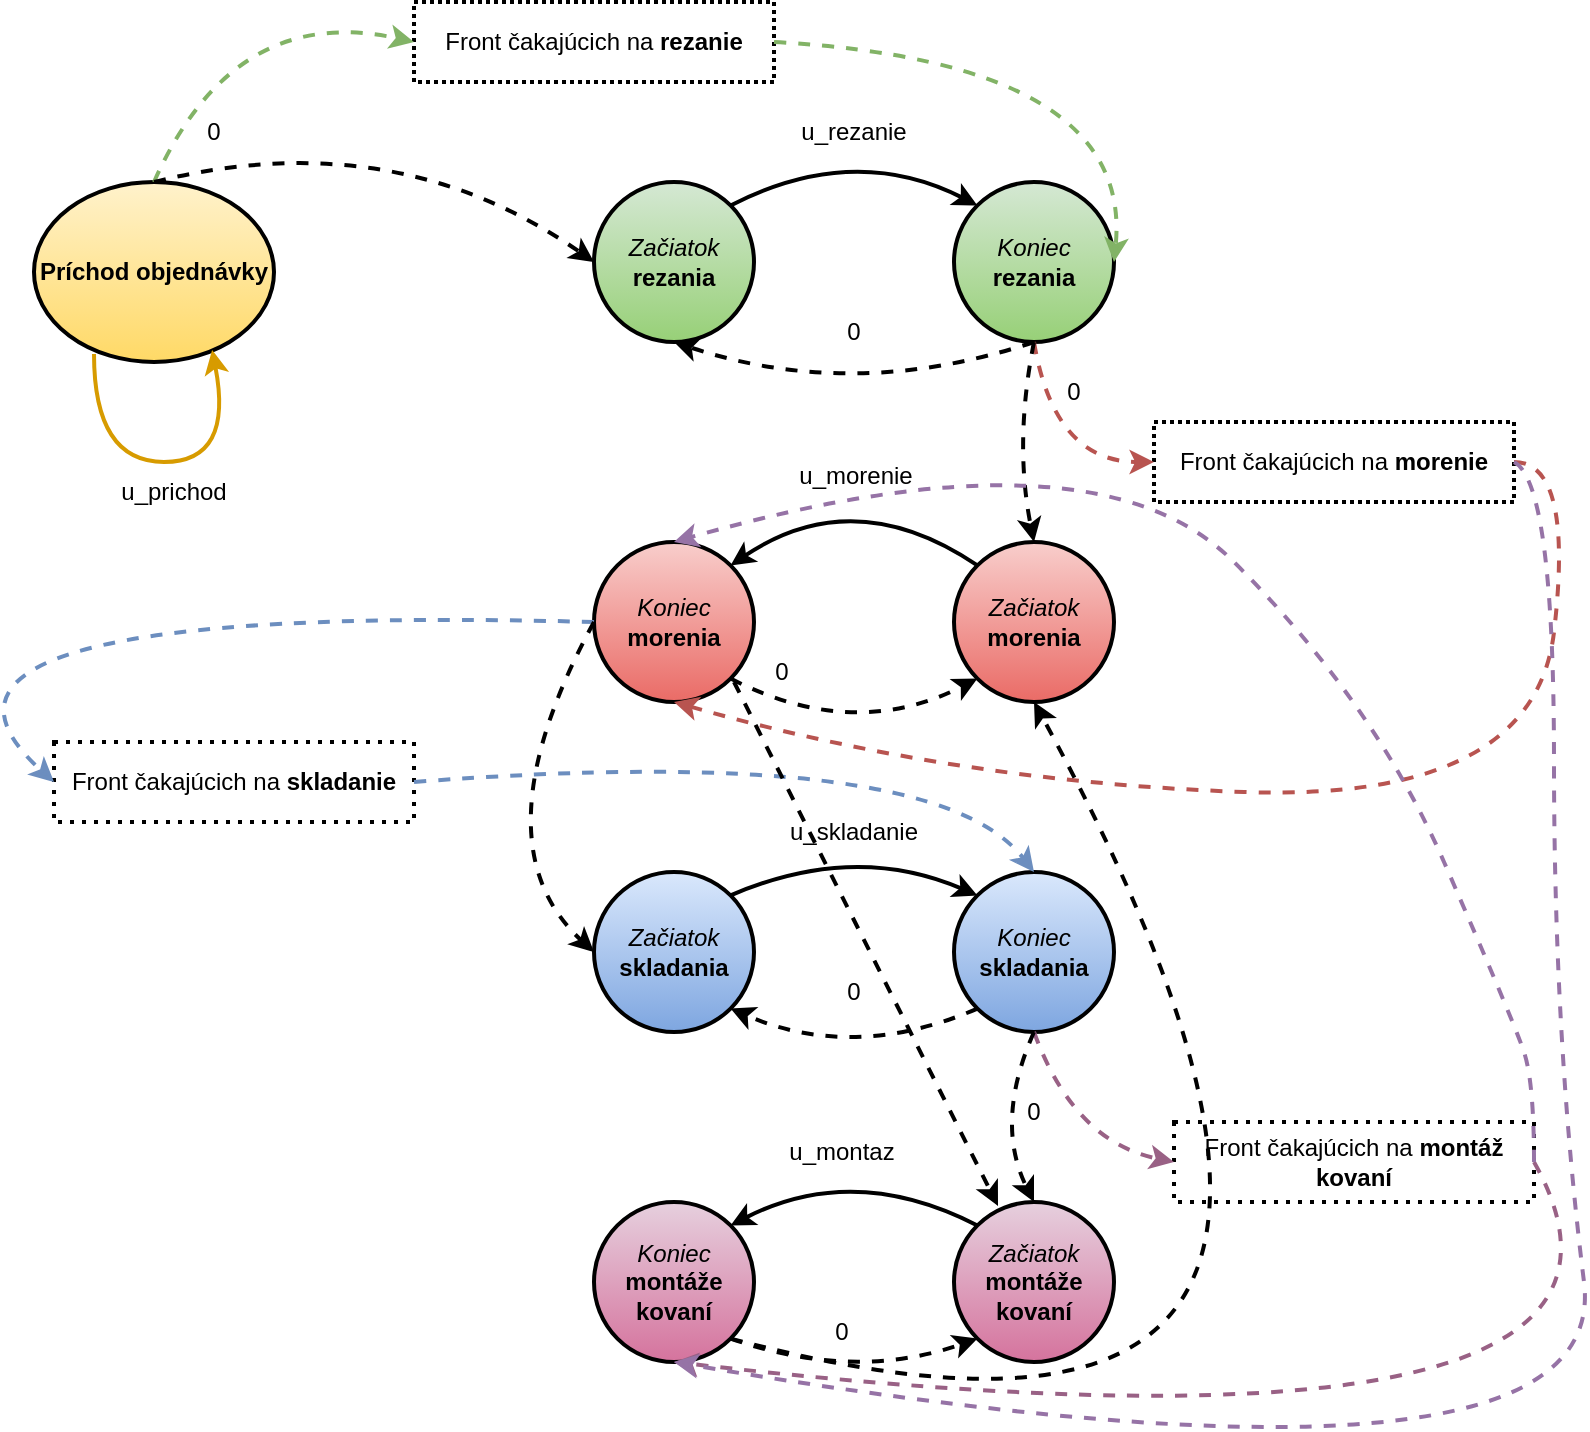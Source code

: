 <mxfile version="26.1.2">
  <diagram name="Page-1" id="Jy-6eYrlk-kULxUpwNIJ">
    <mxGraphModel dx="1010" dy="675" grid="1" gridSize="10" guides="1" tooltips="1" connect="1" arrows="1" fold="1" page="1" pageScale="1" pageWidth="827" pageHeight="1169" math="0" shadow="0">
      <root>
        <mxCell id="0" />
        <mxCell id="1" parent="0" />
        <mxCell id="ExP0yfeotrht90dCuRNz-1" value="&lt;b&gt;Príchod objednávky&lt;/b&gt;" style="ellipse;whiteSpace=wrap;html=1;fillColor=#fff2cc;gradientColor=#ffd966;strokeColor=#000000;strokeWidth=2;" parent="1" vertex="1">
          <mxGeometry x="40" y="160" width="120" height="90" as="geometry" />
        </mxCell>
        <mxCell id="ExP0yfeotrht90dCuRNz-2" value="" style="curved=1;endArrow=classic;html=1;rounded=0;entryX=0.742;entryY=0.933;entryDx=0;entryDy=0;entryPerimeter=0;exitX=0.25;exitY=0.956;exitDx=0;exitDy=0;exitPerimeter=0;strokeWidth=2;fillColor=#ffcd28;gradientColor=#ffa500;strokeColor=#d79b00;" parent="1" source="ExP0yfeotrht90dCuRNz-1" target="ExP0yfeotrht90dCuRNz-1" edge="1">
          <mxGeometry width="50" height="50" relative="1" as="geometry">
            <mxPoint x="390" y="370" as="sourcePoint" />
            <mxPoint x="440" y="320" as="targetPoint" />
            <Array as="points">
              <mxPoint x="70" y="300" />
              <mxPoint x="140" y="300" />
            </Array>
          </mxGeometry>
        </mxCell>
        <mxCell id="ExP0yfeotrht90dCuRNz-3" value="u_prichod" style="text;html=1;align=center;verticalAlign=middle;whiteSpace=wrap;rounded=0;strokeWidth=1;" parent="1" vertex="1">
          <mxGeometry x="80" y="300" width="60" height="30" as="geometry" />
        </mxCell>
        <mxCell id="ExP0yfeotrht90dCuRNz-4" value="Front čakajúcich na &lt;b&gt;rezanie&lt;/b&gt;" style="rounded=0;whiteSpace=wrap;html=1;strokeWidth=2;dashed=1;dashPattern=1 1;" parent="1" vertex="1">
          <mxGeometry x="230" y="70" width="180" height="40" as="geometry" />
        </mxCell>
        <mxCell id="ExP0yfeotrht90dCuRNz-5" value="&lt;i&gt;Začiatok&lt;/i&gt; &lt;b&gt;rezania&lt;/b&gt;" style="ellipse;whiteSpace=wrap;html=1;aspect=fixed;strokeWidth=2;fillColor=#d5e8d4;gradientColor=#97d077;strokeColor=#000000;" parent="1" vertex="1">
          <mxGeometry x="320" y="160" width="80" height="80" as="geometry" />
        </mxCell>
        <mxCell id="ExP0yfeotrht90dCuRNz-8" value="&lt;i&gt;Koniec&lt;/i&gt; &lt;b&gt;rezania&lt;/b&gt;" style="ellipse;whiteSpace=wrap;html=1;aspect=fixed;strokeWidth=2;fillColor=#d5e8d4;gradientColor=#97d077;strokeColor=#000000;" parent="1" vertex="1">
          <mxGeometry x="500" y="160" width="80" height="80" as="geometry" />
        </mxCell>
        <mxCell id="ExP0yfeotrht90dCuRNz-9" value="0" style="text;html=1;align=center;verticalAlign=middle;whiteSpace=wrap;rounded=0;" parent="1" vertex="1">
          <mxGeometry x="100" y="120" width="60" height="30" as="geometry" />
        </mxCell>
        <mxCell id="ExP0yfeotrht90dCuRNz-12" value="u_rezanie" style="text;html=1;align=center;verticalAlign=middle;whiteSpace=wrap;rounded=0;" parent="1" vertex="1">
          <mxGeometry x="420" y="120" width="60" height="30" as="geometry" />
        </mxCell>
        <mxCell id="ExP0yfeotrht90dCuRNz-14" value="Front čakajúcich na &lt;b&gt;morenie&lt;/b&gt;" style="rounded=0;whiteSpace=wrap;html=1;strokeWidth=2;dashed=1;dashPattern=1 1;" parent="1" vertex="1">
          <mxGeometry x="600" y="280" width="180" height="40" as="geometry" />
        </mxCell>
        <mxCell id="ExP0yfeotrht90dCuRNz-15" value="Front čakajúcich na &lt;b&gt;skladanie&lt;/b&gt;" style="rounded=0;whiteSpace=wrap;html=1;dashed=1;dashPattern=1 2;strokeWidth=2;" parent="1" vertex="1">
          <mxGeometry x="50" y="440" width="180" height="40" as="geometry" />
        </mxCell>
        <mxCell id="ExP0yfeotrht90dCuRNz-16" value="Front čakajúcich na &lt;b&gt;montáž&lt;/b&gt; &lt;b&gt;kovaní&lt;/b&gt;" style="rounded=0;whiteSpace=wrap;html=1;strokeWidth=2;dashed=1;dashPattern=1 2;" parent="1" vertex="1">
          <mxGeometry x="610" y="630" width="180" height="40" as="geometry" />
        </mxCell>
        <mxCell id="ExP0yfeotrht90dCuRNz-17" value="&lt;i&gt;Začiatok&lt;/i&gt; &lt;b&gt;morenia&lt;/b&gt;" style="ellipse;whiteSpace=wrap;html=1;aspect=fixed;strokeWidth=2;fillColor=#f8cecc;gradientColor=#ea6b66;strokeColor=#000000;" parent="1" vertex="1">
          <mxGeometry x="500" y="340" width="80" height="80" as="geometry" />
        </mxCell>
        <mxCell id="ExP0yfeotrht90dCuRNz-18" value="&lt;i&gt;Koniec&lt;/i&gt; &lt;b&gt;morenia&lt;/b&gt;" style="ellipse;whiteSpace=wrap;html=1;aspect=fixed;strokeWidth=2;fillColor=#f8cecc;gradientColor=#ea6b66;strokeColor=#000000;" parent="1" vertex="1">
          <mxGeometry x="320" y="340" width="80" height="80" as="geometry" />
        </mxCell>
        <mxCell id="ExP0yfeotrht90dCuRNz-19" value="&lt;i&gt;Začiatok&lt;/i&gt; &lt;b&gt;skladania&lt;/b&gt;" style="ellipse;whiteSpace=wrap;html=1;aspect=fixed;fillColor=#dae8fc;gradientColor=#7ea6e0;strokeColor=#000000;strokeWidth=2;" parent="1" vertex="1">
          <mxGeometry x="320" y="505" width="80" height="80" as="geometry" />
        </mxCell>
        <mxCell id="ExP0yfeotrht90dCuRNz-20" value="&lt;i&gt;Koniec&lt;/i&gt; &lt;b&gt;skladania&lt;/b&gt;" style="ellipse;whiteSpace=wrap;html=1;aspect=fixed;fillColor=#dae8fc;gradientColor=#7ea6e0;strokeColor=#000000;strokeWidth=2;" parent="1" vertex="1">
          <mxGeometry x="500" y="505" width="80" height="80" as="geometry" />
        </mxCell>
        <mxCell id="ExP0yfeotrht90dCuRNz-21" value="&lt;i&gt;Začiatok&lt;/i&gt; &lt;b&gt;montáže&lt;/b&gt; &lt;b&gt;kovaní&lt;/b&gt;" style="ellipse;whiteSpace=wrap;html=1;aspect=fixed;strokeWidth=2;fillColor=#e6d0de;gradientColor=#d5739d;strokeColor=light-dark(#000000, #b181a0);" parent="1" vertex="1">
          <mxGeometry x="500" y="670" width="80" height="80" as="geometry" />
        </mxCell>
        <mxCell id="ExP0yfeotrht90dCuRNz-22" value="&lt;i&gt;Koniec&lt;/i&gt; &lt;b&gt;montáže&lt;/b&gt; &lt;b&gt;kovaní&lt;/b&gt;" style="ellipse;whiteSpace=wrap;html=1;aspect=fixed;strokeWidth=2;fillColor=#e6d0de;gradientColor=#d5739d;strokeColor=light-dark(#000000, #b181a0);" parent="1" vertex="1">
          <mxGeometry x="320" y="670" width="80" height="80" as="geometry" />
        </mxCell>
        <mxCell id="ExP0yfeotrht90dCuRNz-25" value="0" style="text;html=1;align=center;verticalAlign=middle;whiteSpace=wrap;rounded=0;" parent="1" vertex="1">
          <mxGeometry x="420" y="220" width="60" height="30" as="geometry" />
        </mxCell>
        <mxCell id="ExP0yfeotrht90dCuRNz-29" value="" style="endArrow=classic;html=1;rounded=0;entryX=0;entryY=0.5;entryDx=0;entryDy=0;curved=1;dashed=1;strokeWidth=2;fillColor=#f8cecc;gradientColor=#ea6b66;strokeColor=#b85450;" parent="1" target="ExP0yfeotrht90dCuRNz-14" edge="1">
          <mxGeometry width="50" height="50" relative="1" as="geometry">
            <mxPoint x="540" y="240" as="sourcePoint" />
            <mxPoint x="520" y="320" as="targetPoint" />
            <Array as="points">
              <mxPoint x="550" y="300" />
            </Array>
          </mxGeometry>
        </mxCell>
        <mxCell id="ExP0yfeotrht90dCuRNz-30" value="" style="endArrow=classic;html=1;rounded=0;exitX=0.5;exitY=0;exitDx=0;exitDy=0;entryX=0;entryY=0.5;entryDx=0;entryDy=0;strokeWidth=2;fillColor=#d5e8d4;gradientColor=#97d077;strokeColor=#82b366;curved=1;dashed=1;" parent="1" source="ExP0yfeotrht90dCuRNz-1" target="ExP0yfeotrht90dCuRNz-4" edge="1">
          <mxGeometry width="50" height="50" relative="1" as="geometry">
            <mxPoint x="470" y="370" as="sourcePoint" />
            <mxPoint x="520" y="320" as="targetPoint" />
            <Array as="points">
              <mxPoint x="140" y="70" />
            </Array>
          </mxGeometry>
        </mxCell>
        <mxCell id="ExP0yfeotrht90dCuRNz-31" value="" style="endArrow=classic;html=1;rounded=0;exitX=1;exitY=0.5;exitDx=0;exitDy=0;entryX=1;entryY=0.5;entryDx=0;entryDy=0;curved=1;strokeWidth=2;fillColor=#d5e8d4;gradientColor=#97d077;strokeColor=#82b366;dashed=1;" parent="1" source="ExP0yfeotrht90dCuRNz-4" target="ExP0yfeotrht90dCuRNz-8" edge="1">
          <mxGeometry width="50" height="50" relative="1" as="geometry">
            <mxPoint x="470" y="370" as="sourcePoint" />
            <mxPoint x="520" y="320" as="targetPoint" />
            <Array as="points">
              <mxPoint x="590" y="100" />
            </Array>
          </mxGeometry>
        </mxCell>
        <mxCell id="ExP0yfeotrht90dCuRNz-32" value="" style="endArrow=classic;html=1;rounded=0;exitX=0.5;exitY=0;exitDx=0;exitDy=0;entryX=0;entryY=0.5;entryDx=0;entryDy=0;strokeWidth=2;dashed=1;curved=1;" parent="1" source="ExP0yfeotrht90dCuRNz-1" target="ExP0yfeotrht90dCuRNz-5" edge="1">
          <mxGeometry width="50" height="50" relative="1" as="geometry">
            <mxPoint x="480" y="380" as="sourcePoint" />
            <mxPoint x="530" y="330" as="targetPoint" />
            <Array as="points">
              <mxPoint x="220" y="130" />
            </Array>
          </mxGeometry>
        </mxCell>
        <mxCell id="ExP0yfeotrht90dCuRNz-34" value="" style="endArrow=classic;html=1;rounded=0;exitX=1;exitY=0;exitDx=0;exitDy=0;entryX=0;entryY=0;entryDx=0;entryDy=0;strokeWidth=2;curved=1;" parent="1" source="ExP0yfeotrht90dCuRNz-5" target="ExP0yfeotrht90dCuRNz-8" edge="1">
          <mxGeometry width="50" height="50" relative="1" as="geometry">
            <mxPoint x="480" y="380" as="sourcePoint" />
            <mxPoint x="530" y="330" as="targetPoint" />
            <Array as="points">
              <mxPoint x="450" y="140" />
            </Array>
          </mxGeometry>
        </mxCell>
        <mxCell id="ExP0yfeotrht90dCuRNz-35" value="" style="endArrow=classic;html=1;rounded=0;entryX=0.5;entryY=1;entryDx=0;entryDy=0;exitX=0.5;exitY=1;exitDx=0;exitDy=0;strokeWidth=2;dashed=1;curved=1;" parent="1" source="ExP0yfeotrht90dCuRNz-8" target="ExP0yfeotrht90dCuRNz-5" edge="1">
          <mxGeometry width="50" height="50" relative="1" as="geometry">
            <mxPoint x="480" y="380" as="sourcePoint" />
            <mxPoint x="530" y="330" as="targetPoint" />
            <Array as="points">
              <mxPoint x="450" y="270" />
            </Array>
          </mxGeometry>
        </mxCell>
        <mxCell id="ExP0yfeotrht90dCuRNz-36" value="0" style="text;html=1;align=center;verticalAlign=middle;whiteSpace=wrap;rounded=0;" parent="1" vertex="1">
          <mxGeometry x="530" y="250" width="60" height="30" as="geometry" />
        </mxCell>
        <mxCell id="ExP0yfeotrht90dCuRNz-37" value="" style="endArrow=classic;html=1;rounded=0;entryX=0.5;entryY=0;entryDx=0;entryDy=0;exitX=0.5;exitY=1;exitDx=0;exitDy=0;strokeWidth=2;dashed=1;curved=1;" parent="1" source="ExP0yfeotrht90dCuRNz-8" target="ExP0yfeotrht90dCuRNz-17" edge="1">
          <mxGeometry width="50" height="50" relative="1" as="geometry">
            <mxPoint x="480" y="380" as="sourcePoint" />
            <mxPoint x="530" y="330" as="targetPoint" />
            <Array as="points">
              <mxPoint x="530" y="290" />
            </Array>
          </mxGeometry>
        </mxCell>
        <mxCell id="ExP0yfeotrht90dCuRNz-39" value="" style="endArrow=classic;html=1;rounded=0;entryX=1;entryY=0;entryDx=0;entryDy=0;exitX=0;exitY=0;exitDx=0;exitDy=0;curved=1;strokeWidth=2;" parent="1" source="ExP0yfeotrht90dCuRNz-17" target="ExP0yfeotrht90dCuRNz-18" edge="1">
          <mxGeometry width="50" height="50" relative="1" as="geometry">
            <mxPoint x="480" y="380" as="sourcePoint" />
            <mxPoint x="530" y="330" as="targetPoint" />
            <Array as="points">
              <mxPoint x="450" y="310" />
            </Array>
          </mxGeometry>
        </mxCell>
        <mxCell id="ExP0yfeotrht90dCuRNz-40" value="u_morenie" style="text;html=1;align=center;verticalAlign=middle;whiteSpace=wrap;rounded=0;" parent="1" vertex="1">
          <mxGeometry x="421" y="292" width="60" height="30" as="geometry" />
        </mxCell>
        <mxCell id="ExP0yfeotrht90dCuRNz-43" value="" style="endArrow=classic;html=1;rounded=0;exitX=1;exitY=0.5;exitDx=0;exitDy=0;entryX=0.5;entryY=1;entryDx=0;entryDy=0;strokeWidth=2;fillColor=#f8cecc;gradientColor=#ea6b66;strokeColor=#b85450;curved=1;dashed=1;" parent="1" source="ExP0yfeotrht90dCuRNz-14" target="ExP0yfeotrht90dCuRNz-18" edge="1">
          <mxGeometry width="50" height="50" relative="1" as="geometry">
            <mxPoint x="780" y="290" as="sourcePoint" />
            <mxPoint x="360" y="410" as="targetPoint" />
            <Array as="points">
              <mxPoint x="810" y="300" />
              <mxPoint x="790" y="470" />
              <mxPoint x="500" y="460" />
            </Array>
          </mxGeometry>
        </mxCell>
        <mxCell id="ExP0yfeotrht90dCuRNz-44" value="" style="endArrow=classic;html=1;rounded=0;exitX=1;exitY=1;exitDx=0;exitDy=0;entryX=0;entryY=1;entryDx=0;entryDy=0;curved=1;dashed=1;strokeWidth=2;" parent="1" source="ExP0yfeotrht90dCuRNz-18" target="ExP0yfeotrht90dCuRNz-17" edge="1">
          <mxGeometry width="50" height="50" relative="1" as="geometry">
            <mxPoint x="480" y="380" as="sourcePoint" />
            <mxPoint x="530" y="330" as="targetPoint" />
            <Array as="points">
              <mxPoint x="450" y="440" />
            </Array>
          </mxGeometry>
        </mxCell>
        <mxCell id="ExP0yfeotrht90dCuRNz-45" value="0" style="text;html=1;align=center;verticalAlign=middle;whiteSpace=wrap;rounded=0;" parent="1" vertex="1">
          <mxGeometry x="384" y="390" width="60" height="30" as="geometry" />
        </mxCell>
        <mxCell id="ExP0yfeotrht90dCuRNz-46" value="" style="endArrow=classic;html=1;rounded=0;exitX=1;exitY=0;exitDx=0;exitDy=0;entryX=0;entryY=0;entryDx=0;entryDy=0;strokeWidth=2;curved=1;" parent="1" source="ExP0yfeotrht90dCuRNz-19" target="ExP0yfeotrht90dCuRNz-20" edge="1">
          <mxGeometry width="50" height="50" relative="1" as="geometry">
            <mxPoint x="370" y="380" as="sourcePoint" />
            <mxPoint x="420" y="330" as="targetPoint" />
            <Array as="points">
              <mxPoint x="450" y="490" />
            </Array>
          </mxGeometry>
        </mxCell>
        <mxCell id="ExP0yfeotrht90dCuRNz-47" value="" style="endArrow=classic;html=1;rounded=0;entryX=1;entryY=1;entryDx=0;entryDy=0;exitX=0;exitY=1;exitDx=0;exitDy=0;strokeWidth=2;curved=1;dashed=1;" parent="1" source="ExP0yfeotrht90dCuRNz-20" target="ExP0yfeotrht90dCuRNz-19" edge="1">
          <mxGeometry width="50" height="50" relative="1" as="geometry">
            <mxPoint x="370" y="380" as="sourcePoint" />
            <mxPoint x="420" y="330" as="targetPoint" />
            <Array as="points">
              <mxPoint x="450" y="600" />
            </Array>
          </mxGeometry>
        </mxCell>
        <mxCell id="ExP0yfeotrht90dCuRNz-48" value="u_skladanie" style="text;html=1;align=center;verticalAlign=middle;whiteSpace=wrap;rounded=0;" parent="1" vertex="1">
          <mxGeometry x="420" y="470" width="60" height="30" as="geometry" />
        </mxCell>
        <mxCell id="ExP0yfeotrht90dCuRNz-49" value="0" style="text;html=1;align=center;verticalAlign=middle;whiteSpace=wrap;rounded=0;" parent="1" vertex="1">
          <mxGeometry x="420" y="550" width="60" height="30" as="geometry" />
        </mxCell>
        <mxCell id="ExP0yfeotrht90dCuRNz-50" value="" style="endArrow=classic;html=1;rounded=0;exitX=0;exitY=0.5;exitDx=0;exitDy=0;entryX=0;entryY=0.5;entryDx=0;entryDy=0;curved=1;dashed=1;strokeWidth=2;fillColor=#dae8fc;gradientColor=#7ea6e0;strokeColor=#6c8ebf;" parent="1" source="ExP0yfeotrht90dCuRNz-18" target="ExP0yfeotrht90dCuRNz-15" edge="1">
          <mxGeometry width="50" height="50" relative="1" as="geometry">
            <mxPoint x="370" y="380" as="sourcePoint" />
            <mxPoint x="420" y="330" as="targetPoint" />
            <Array as="points">
              <mxPoint x="-50" y="370" />
            </Array>
          </mxGeometry>
        </mxCell>
        <mxCell id="ExP0yfeotrht90dCuRNz-51" value="" style="endArrow=classic;html=1;rounded=0;exitX=1;exitY=0.5;exitDx=0;exitDy=0;entryX=0.5;entryY=0;entryDx=0;entryDy=0;curved=1;dashed=1;strokeWidth=2;fillColor=#dae8fc;gradientColor=#7ea6e0;strokeColor=#6c8ebf;" parent="1" source="ExP0yfeotrht90dCuRNz-15" target="ExP0yfeotrht90dCuRNz-20" edge="1">
          <mxGeometry width="50" height="50" relative="1" as="geometry">
            <mxPoint x="370" y="380" as="sourcePoint" />
            <mxPoint x="420" y="330" as="targetPoint" />
            <Array as="points">
              <mxPoint x="490" y="440" />
            </Array>
          </mxGeometry>
        </mxCell>
        <mxCell id="ExP0yfeotrht90dCuRNz-52" value="" style="endArrow=classic;html=1;rounded=0;exitX=0;exitY=0.5;exitDx=0;exitDy=0;entryX=0;entryY=0.5;entryDx=0;entryDy=0;strokeWidth=2;curved=1;dashed=1;" parent="1" source="ExP0yfeotrht90dCuRNz-18" target="ExP0yfeotrht90dCuRNz-19" edge="1">
          <mxGeometry width="50" height="50" relative="1" as="geometry">
            <mxPoint x="370" y="500" as="sourcePoint" />
            <mxPoint x="420" y="450" as="targetPoint" />
            <Array as="points">
              <mxPoint x="260" y="490" />
            </Array>
          </mxGeometry>
        </mxCell>
        <mxCell id="ExP0yfeotrht90dCuRNz-53" value="" style="endArrow=classic;html=1;rounded=0;exitX=0.5;exitY=1;exitDx=0;exitDy=0;entryX=0;entryY=0.5;entryDx=0;entryDy=0;dashed=1;strokeWidth=2;fillColor=#e6d0de;gradientColor=#d5739d;strokeColor=#996185;curved=1;" parent="1" source="ExP0yfeotrht90dCuRNz-20" target="ExP0yfeotrht90dCuRNz-16" edge="1">
          <mxGeometry width="50" height="50" relative="1" as="geometry">
            <mxPoint x="370" y="540" as="sourcePoint" />
            <mxPoint x="420" y="490" as="targetPoint" />
            <Array as="points">
              <mxPoint x="560" y="640" />
            </Array>
          </mxGeometry>
        </mxCell>
        <mxCell id="ExP0yfeotrht90dCuRNz-54" value="" style="endArrow=classic;html=1;rounded=0;exitX=0.5;exitY=1;exitDx=0;exitDy=0;entryX=0.5;entryY=0;entryDx=0;entryDy=0;strokeWidth=2;curved=1;dashed=1;" parent="1" source="ExP0yfeotrht90dCuRNz-20" target="ExP0yfeotrht90dCuRNz-21" edge="1">
          <mxGeometry width="50" height="50" relative="1" as="geometry">
            <mxPoint x="370" y="490" as="sourcePoint" />
            <mxPoint x="420" y="440" as="targetPoint" />
            <Array as="points">
              <mxPoint x="520" y="630" />
            </Array>
          </mxGeometry>
        </mxCell>
        <mxCell id="ExP0yfeotrht90dCuRNz-55" value="0" style="text;html=1;align=center;verticalAlign=middle;whiteSpace=wrap;rounded=0;" parent="1" vertex="1">
          <mxGeometry x="510" y="610" width="60" height="30" as="geometry" />
        </mxCell>
        <mxCell id="ExP0yfeotrht90dCuRNz-56" value="" style="endArrow=classic;html=1;rounded=0;exitX=0;exitY=0;exitDx=0;exitDy=0;entryX=1;entryY=0;entryDx=0;entryDy=0;strokeWidth=2;curved=1;" parent="1" source="ExP0yfeotrht90dCuRNz-21" target="ExP0yfeotrht90dCuRNz-22" edge="1">
          <mxGeometry width="50" height="50" relative="1" as="geometry">
            <mxPoint x="370" y="690" as="sourcePoint" />
            <mxPoint x="420" y="640" as="targetPoint" />
            <Array as="points">
              <mxPoint x="450" y="650" />
            </Array>
          </mxGeometry>
        </mxCell>
        <mxCell id="ExP0yfeotrht90dCuRNz-57" value="u_montaz" style="text;html=1;align=center;verticalAlign=middle;whiteSpace=wrap;rounded=0;" parent="1" vertex="1">
          <mxGeometry x="414" y="630" width="60" height="30" as="geometry" />
        </mxCell>
        <mxCell id="ExP0yfeotrht90dCuRNz-58" value="" style="endArrow=classic;html=1;rounded=0;exitX=1;exitY=1;exitDx=0;exitDy=0;entryX=0;entryY=1;entryDx=0;entryDy=0;strokeWidth=2;dashed=1;curved=1;" parent="1" source="ExP0yfeotrht90dCuRNz-22" target="ExP0yfeotrht90dCuRNz-21" edge="1">
          <mxGeometry width="50" height="50" relative="1" as="geometry">
            <mxPoint x="370" y="690" as="sourcePoint" />
            <mxPoint x="420" y="640" as="targetPoint" />
            <Array as="points">
              <mxPoint x="450" y="760" />
            </Array>
          </mxGeometry>
        </mxCell>
        <mxCell id="ExP0yfeotrht90dCuRNz-59" value="0" style="text;html=1;align=center;verticalAlign=middle;whiteSpace=wrap;rounded=0;" parent="1" vertex="1">
          <mxGeometry x="414" y="720" width="60" height="30" as="geometry" />
        </mxCell>
        <mxCell id="ExP0yfeotrht90dCuRNz-60" value="" style="endArrow=classic;html=1;rounded=0;exitX=1;exitY=0.5;exitDx=0;exitDy=0;entryX=0.5;entryY=1;entryDx=0;entryDy=0;curved=1;dashed=1;strokeWidth=2;fillColor=#e6d0de;gradientColor=#d5739d;strokeColor=#996185;" parent="1" source="ExP0yfeotrht90dCuRNz-16" target="ExP0yfeotrht90dCuRNz-22" edge="1">
          <mxGeometry width="50" height="50" relative="1" as="geometry">
            <mxPoint x="370" y="600" as="sourcePoint" />
            <mxPoint x="420" y="550" as="targetPoint" />
            <Array as="points">
              <mxPoint x="880" y="810" />
            </Array>
          </mxGeometry>
        </mxCell>
        <mxCell id="pu5RvgSUy4S_XeFUE6lE-1" value="" style="endArrow=classic;html=1;rounded=0;exitX=1;exitY=1;exitDx=0;exitDy=0;entryX=0.5;entryY=1;entryDx=0;entryDy=0;strokeWidth=2;curved=1;dashed=1;" edge="1" parent="1" source="ExP0yfeotrht90dCuRNz-22" target="ExP0yfeotrht90dCuRNz-17">
          <mxGeometry width="50" height="50" relative="1" as="geometry">
            <mxPoint x="390" y="510" as="sourcePoint" />
            <mxPoint x="440" y="460" as="targetPoint" />
            <Array as="points">
              <mxPoint x="770" y="840" />
            </Array>
          </mxGeometry>
        </mxCell>
        <mxCell id="pu5RvgSUy4S_XeFUE6lE-2" value="" style="endArrow=classic;html=1;rounded=0;exitX=1;exitY=0.5;exitDx=0;exitDy=0;strokeWidth=2;dashed=1;fillColor=#e1d5e7;strokeColor=#9673a6;curved=1;" edge="1" parent="1" source="ExP0yfeotrht90dCuRNz-14">
          <mxGeometry width="50" height="50" relative="1" as="geometry">
            <mxPoint x="390" y="540" as="sourcePoint" />
            <mxPoint x="360" y="750" as="targetPoint" />
            <Array as="points">
              <mxPoint x="800" y="310" />
              <mxPoint x="800" y="590" />
              <mxPoint x="830" y="830" />
            </Array>
          </mxGeometry>
        </mxCell>
        <mxCell id="pu5RvgSUy4S_XeFUE6lE-3" value="" style="endArrow=classic;html=1;rounded=0;entryX=0.275;entryY=0.025;entryDx=0;entryDy=0;entryPerimeter=0;strokeWidth=2;dashed=1;" edge="1" parent="1" target="ExP0yfeotrht90dCuRNz-21">
          <mxGeometry width="50" height="50" relative="1" as="geometry">
            <mxPoint x="390" y="410" as="sourcePoint" />
            <mxPoint x="600" y="570" as="targetPoint" />
          </mxGeometry>
        </mxCell>
        <mxCell id="pu5RvgSUy4S_XeFUE6lE-4" value="" style="endArrow=classic;html=1;rounded=0;exitX=1;exitY=0.5;exitDx=0;exitDy=0;entryX=0.5;entryY=0;entryDx=0;entryDy=0;curved=1;strokeWidth=2;dashed=1;fillColor=#e1d5e7;strokeColor=#9673a6;" edge="1" parent="1" source="ExP0yfeotrht90dCuRNz-16" target="ExP0yfeotrht90dCuRNz-18">
          <mxGeometry width="50" height="50" relative="1" as="geometry">
            <mxPoint x="550" y="620" as="sourcePoint" />
            <mxPoint x="600" y="570" as="targetPoint" />
            <Array as="points">
              <mxPoint x="790" y="610" />
              <mxPoint x="780" y="580" />
              <mxPoint x="710" y="420" />
              <mxPoint x="570" y="280" />
            </Array>
          </mxGeometry>
        </mxCell>
      </root>
    </mxGraphModel>
  </diagram>
</mxfile>
